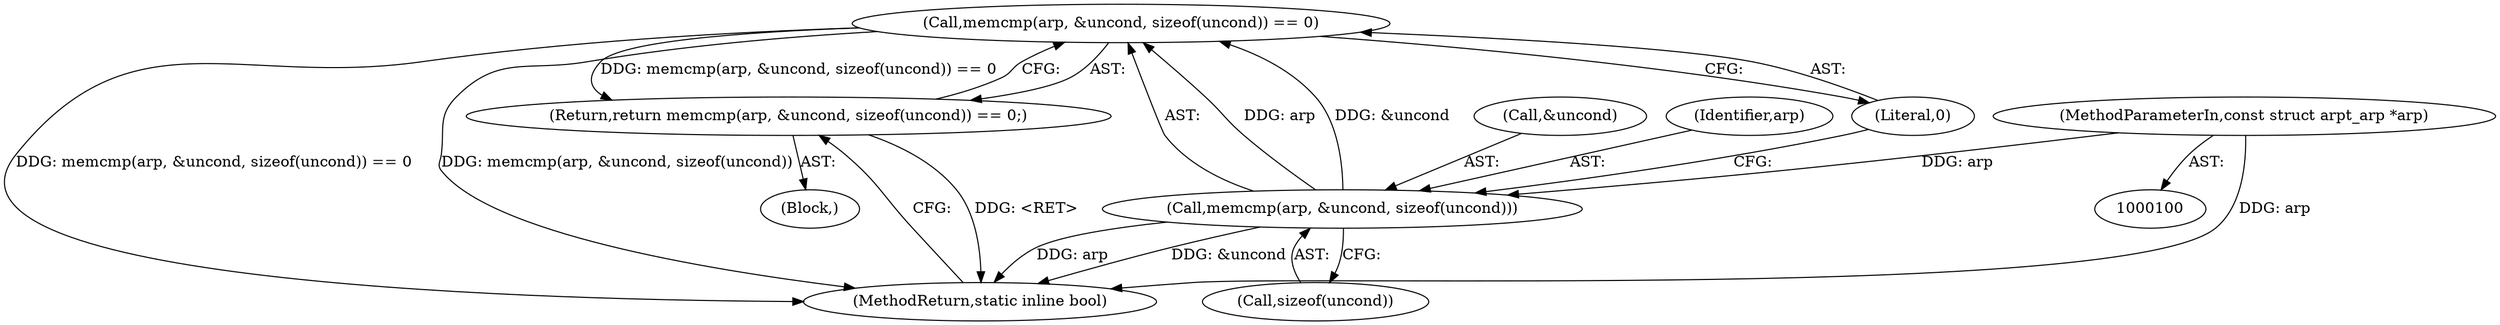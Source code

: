 digraph "1_linux_54d83fc74aa9ec72794373cb47432c5f7fb1a309_2@API" {
"1000105" [label="(Call,memcmp(arp, &uncond, sizeof(uncond)) == 0)"];
"1000106" [label="(Call,memcmp(arp, &uncond, sizeof(uncond)))"];
"1000101" [label="(MethodParameterIn,const struct arpt_arp *arp)"];
"1000104" [label="(Return,return memcmp(arp, &uncond, sizeof(uncond)) == 0;)"];
"1000108" [label="(Call,&uncond)"];
"1000105" [label="(Call,memcmp(arp, &uncond, sizeof(uncond)) == 0)"];
"1000104" [label="(Return,return memcmp(arp, &uncond, sizeof(uncond)) == 0;)"];
"1000101" [label="(MethodParameterIn,const struct arpt_arp *arp)"];
"1000110" [label="(Call,sizeof(uncond))"];
"1000107" [label="(Identifier,arp)"];
"1000102" [label="(Block,)"];
"1000106" [label="(Call,memcmp(arp, &uncond, sizeof(uncond)))"];
"1000113" [label="(MethodReturn,static inline bool)"];
"1000112" [label="(Literal,0)"];
"1000105" -> "1000104"  [label="AST: "];
"1000105" -> "1000112"  [label="CFG: "];
"1000106" -> "1000105"  [label="AST: "];
"1000112" -> "1000105"  [label="AST: "];
"1000104" -> "1000105"  [label="CFG: "];
"1000105" -> "1000113"  [label="DDG: memcmp(arp, &uncond, sizeof(uncond)) == 0"];
"1000105" -> "1000113"  [label="DDG: memcmp(arp, &uncond, sizeof(uncond))"];
"1000105" -> "1000104"  [label="DDG: memcmp(arp, &uncond, sizeof(uncond)) == 0"];
"1000106" -> "1000105"  [label="DDG: arp"];
"1000106" -> "1000105"  [label="DDG: &uncond"];
"1000106" -> "1000110"  [label="CFG: "];
"1000107" -> "1000106"  [label="AST: "];
"1000108" -> "1000106"  [label="AST: "];
"1000110" -> "1000106"  [label="AST: "];
"1000112" -> "1000106"  [label="CFG: "];
"1000106" -> "1000113"  [label="DDG: &uncond"];
"1000106" -> "1000113"  [label="DDG: arp"];
"1000101" -> "1000106"  [label="DDG: arp"];
"1000101" -> "1000100"  [label="AST: "];
"1000101" -> "1000113"  [label="DDG: arp"];
"1000104" -> "1000102"  [label="AST: "];
"1000113" -> "1000104"  [label="CFG: "];
"1000104" -> "1000113"  [label="DDG: <RET>"];
}
